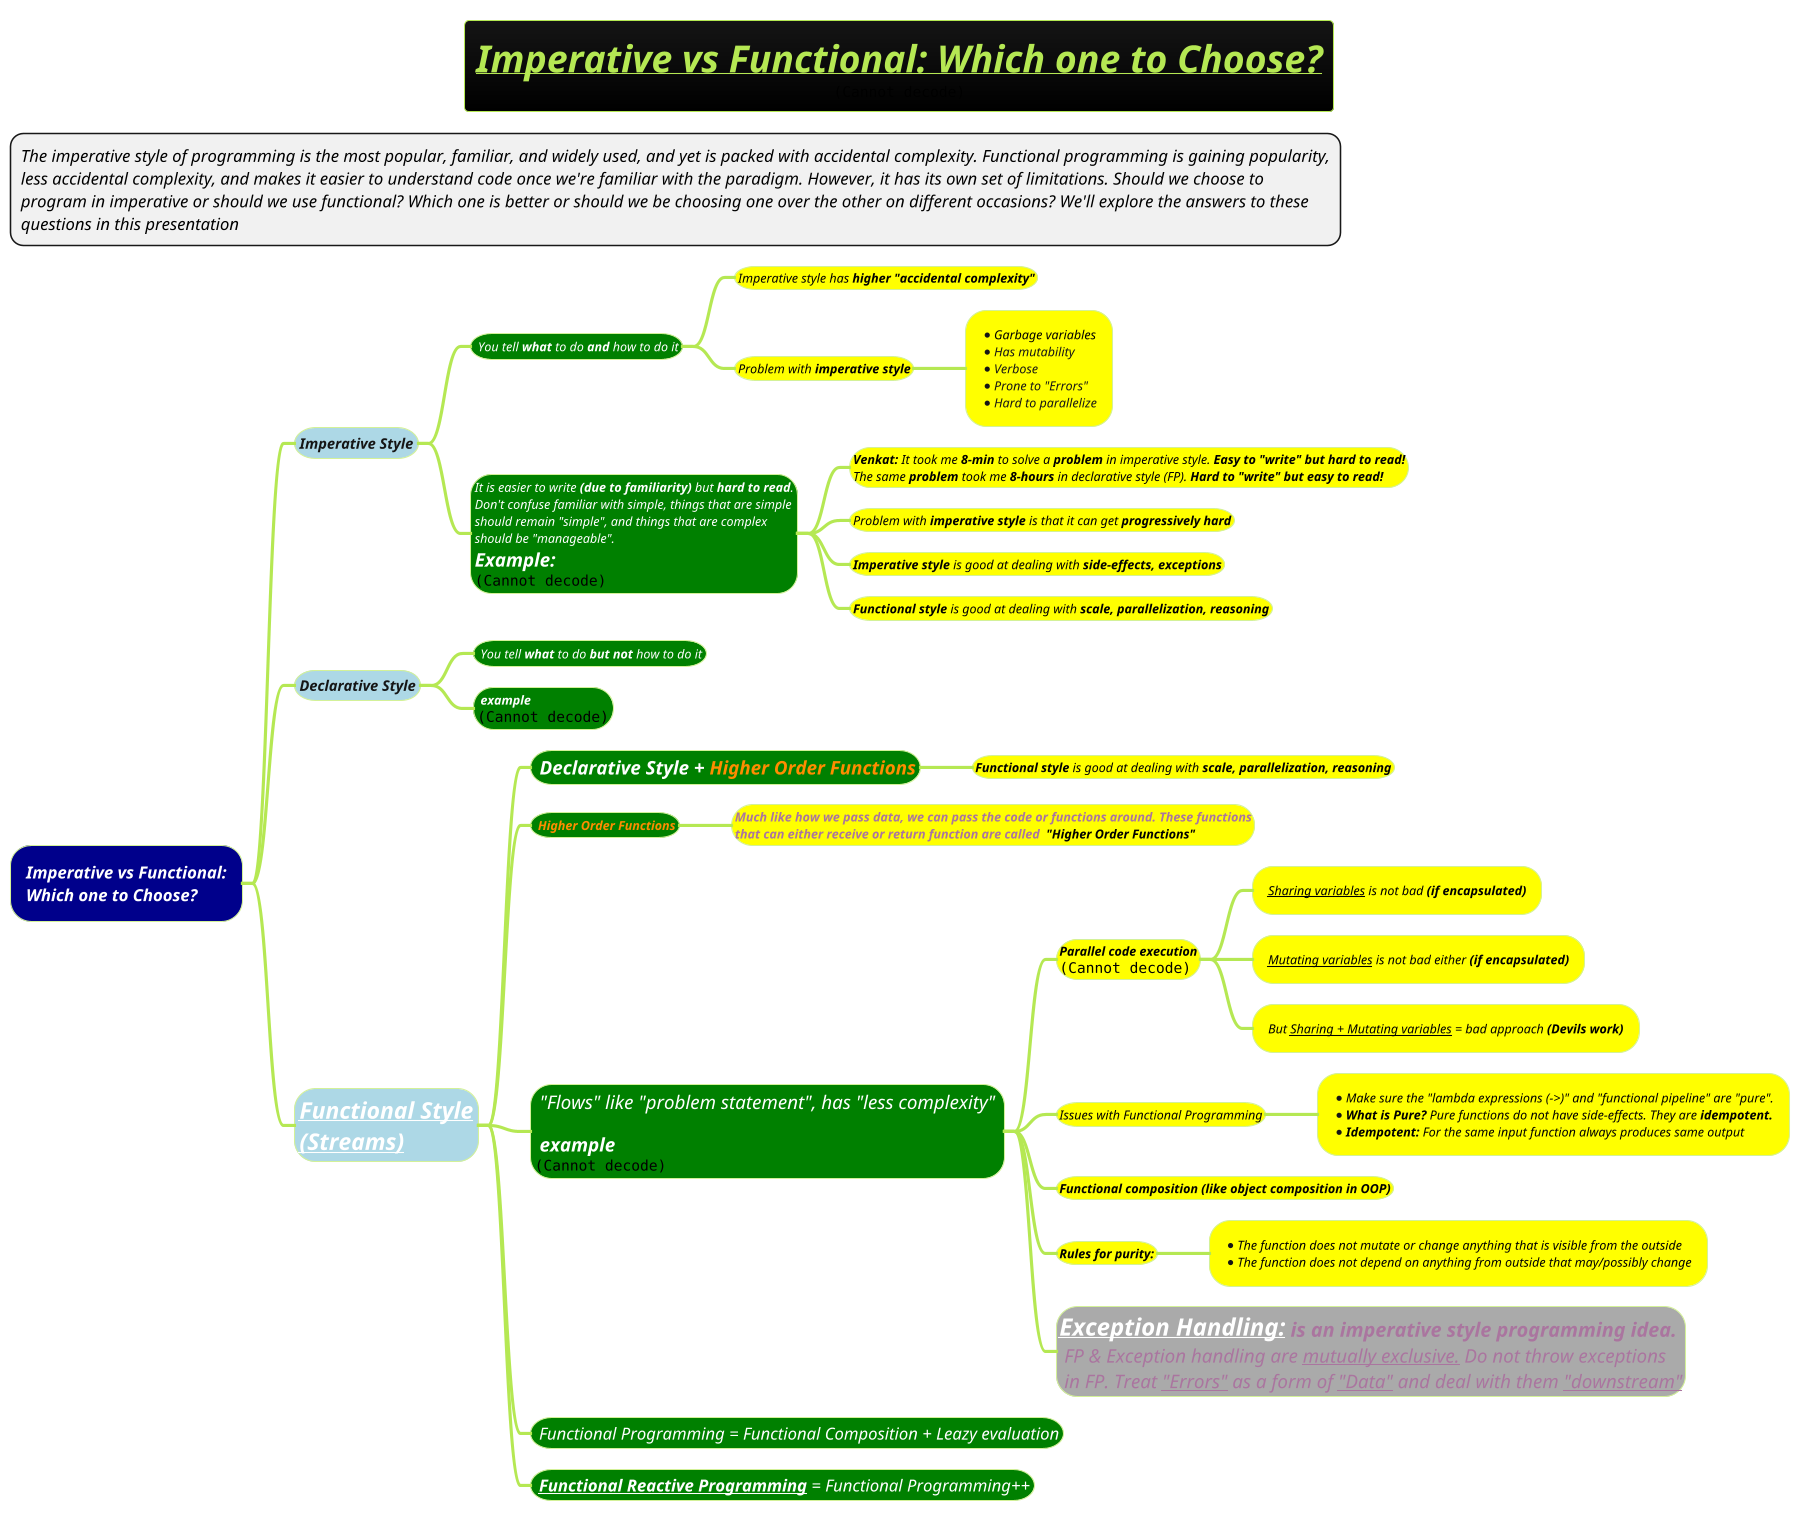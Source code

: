 @startmindmap
title = <b><i><u>Imperative vs Functional: Which one to Choose?\n<img:images/img_213.png{scale=1}>

*:<i><size:16>The imperative style of programming is the most popular, familiar, and widely used, and yet is packed with accidental complexity. Functional programming is gaining popularity,
<i><size:16>less accidental complexity, and makes it easier to understand code once we're familiar with the paradigm. However, it has its own set of limitations. Should we choose to
<i><size:16>program in imperative or should we use functional? Which one is better or should we be choosing one over the other on different occasions? We'll explore the answers to these
<i><size:16>questions in this presentation;

!theme hacker
*[#darkblue] <color #white><i>Imperative vs Functional:\n<color #white><i>Which one to Choose?
**[#lightblue] <i>Imperative Style
***[#green] <size:12><color #white><i> You tell **what** to do **and** how to do it
****[#yellow] <size:12><color #black><i>Imperative style has <b>higher "accidental complexity"
****[#yellow] <size:12><color #black><i>Problem with <b>imperative style
*****[#yellow]:*<size:12><color #black><i>Garbage variables
* <size:12><i>Has mutability
* <size:12><i>Verbose
* <size:12><i>Prone to "Errors"
* <size:12><i>Hard to parallelize;
***[#green]:<size:12><color #white><i>It is easier to write **(due to familiarity)** but **hard to read**.
<size:12><color #white><i>Don't confuse familiar with simple, things that are simple
<size:12><color #white><i>should remain "simple", and things that are complex
<size:12><color #white><i>should be "manageable".
<b><size:18><color #white><i>Example:
<img:images/img_3.png{scale=1.13}>;
****[#yellow]:<size:12><color #black><i>**Venkat:** It took me **8-min** to solve a **problem** in imperative style. <b>Easy to "write" but hard to read!
<size:12><color #black><i>The same **problem** took me **8-hours** in declarative style (FP).<b> Hard to "write" but easy to read! ;
****[#yellow] <size:12><color #black><i>Problem with <b>imperative style</b> is that it can get <b>progressively hard
****[#yellow] <size:12><color #black><i><b>Imperative style</b> is good at dealing with <b>side-effects, exceptions
****[#yellow] <size:12><color #black><i><b>Functional style</b> is good at dealing with <b>scale, parallelization, reasoning

**[#lightblue] <i>Declarative Style
***[#green] <size:12><color #white><i> You tell **what** to do **but not** how to do it
***[#green] <b><size:12><color #white><i> example \n<img:images/img_2.png{scale=0.8}>

**[#lightblue] <size:22><i>[[docs/3-programming-languages/Venkat-Subramaniam/Streams.puml Functional Style\n(Streams)]]
***[#green] <b><size:18><color #white><i> Declarative Style + <color :darkorange>Higher Order Functions
****[#yellow] <size:12><color #black><i><b>Functional style</b> is good at dealing with <b>scale, parallelization, reasoning

***[#green] <b><size:12><color #white><i> <i><color :darkorange>Higher Order Functions

****[#yellow]:<b><i><size:12>Much like how we pass data, we can pass the code or functions around. These functions
<b><i><size:12>that can either receive or return function are called <color :black> "Higher Order Functions";
***[#green] <size:18><color #white><i> <color :white>"Flows" like "problem statement", has "less complexity" \n\n<b><size:18><color #white><i> example\n<img:images/img.png{scale=0.92}>
****[#yellow] <size:12><color #black><i><b>Parallel code execution\n<img:images/img_1.png{scale=0.8}>
*****[#yellow] <size:12><color #black><i>__Sharing variables__ is not bad <b>(if encapsulated)
*****[#yellow] <size:12><color #black><i>__Mutating variables__ is not bad either <b>(if encapsulated)
*****[#yellow] <size:12><color #black><i>But __Sharing + Mutating variables__ = bad approach <b>(Devils work)
****[#yellow] <size:12><color #black><i>Issues with Functional Programming
*****[#yellow] *<size:12><color #black><i>Make sure the "lambda expressions (->)" and "functional pipeline" are "pure". \n*<size:12><color #black><i>**What is Pure?** Pure functions do not have side-effects. They are **idempotent.**\n*<size:12><color #black><i>**Idempotent:** For the same input function always produces same output
****[#yellow] <size:12><color #black><i><b>Functional composition (like object composition in OOP)
****[#yellow] <size:12><color #black><i><b>Rules for purity:
*****[#yellow] *<size:12><color #black><i>The function does not mutate or change anything that is visible from the outside \n* <size:12><color #black><i>The function does not depend on anything from outside that may/possibly change
****[#a]:=<i><color:darkorange>[[docs/3-programming-languages/Venkat-Subramaniam/Exception-Handling-in-Functional-and-Reactive-Programming.puml Exception Handling:]]</color> is an imperative style programming idea.
<size:18> <i>FP & Exception handling are __mutually exclusive.__ Do not throw exceptions
<size:18> <i>in FP. Treat __"Errors"__ as a form of __"Data"__ and deal with them __"downstream"__;

***[#green] <size:16><color #white><i> <color :white>Functional Programming = Functional Composition + Leazy evaluation
***[#green] <size:16><color #white><i> <color :white><b>[[docs/3-programming-languages/Venkat-Subramaniam/Asynchronous-Programming-in-Java-Options-to-Choose-from.puml Functional Reactive Programming]]</b> = Functional Programming++
@endmindmap
